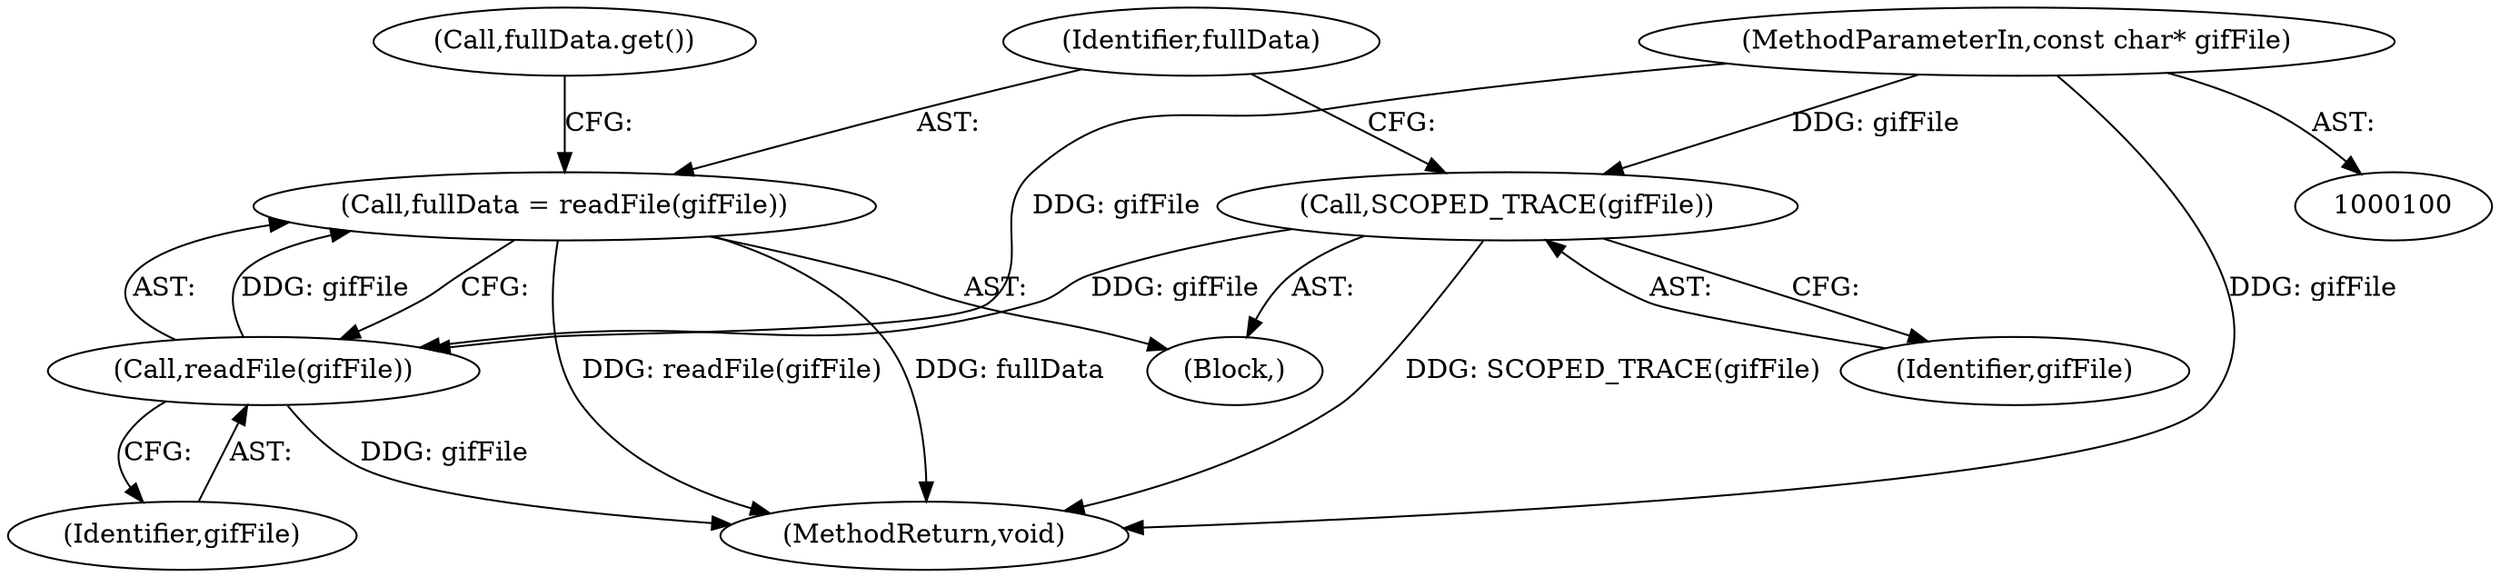 digraph "1_Chrome_4f9c9adef4036aff60b734b4a0045c43c320fe1d_1@API" {
"1000106" [label="(Call,fullData = readFile(gifFile))"];
"1000108" [label="(Call,readFile(gifFile))"];
"1000103" [label="(Call,SCOPED_TRACE(gifFile))"];
"1000101" [label="(MethodParameterIn,const char* gifFile)"];
"1000103" [label="(Call,SCOPED_TRACE(gifFile))"];
"1000101" [label="(MethodParameterIn,const char* gifFile)"];
"1000109" [label="(Identifier,gifFile)"];
"1000108" [label="(Call,readFile(gifFile))"];
"1000212" [label="(MethodReturn,void)"];
"1000102" [label="(Block,)"];
"1000111" [label="(Call,fullData.get())"];
"1000104" [label="(Identifier,gifFile)"];
"1000106" [label="(Call,fullData = readFile(gifFile))"];
"1000107" [label="(Identifier,fullData)"];
"1000106" -> "1000102"  [label="AST: "];
"1000106" -> "1000108"  [label="CFG: "];
"1000107" -> "1000106"  [label="AST: "];
"1000108" -> "1000106"  [label="AST: "];
"1000111" -> "1000106"  [label="CFG: "];
"1000106" -> "1000212"  [label="DDG: readFile(gifFile)"];
"1000106" -> "1000212"  [label="DDG: fullData"];
"1000108" -> "1000106"  [label="DDG: gifFile"];
"1000108" -> "1000109"  [label="CFG: "];
"1000109" -> "1000108"  [label="AST: "];
"1000108" -> "1000212"  [label="DDG: gifFile"];
"1000103" -> "1000108"  [label="DDG: gifFile"];
"1000101" -> "1000108"  [label="DDG: gifFile"];
"1000103" -> "1000102"  [label="AST: "];
"1000103" -> "1000104"  [label="CFG: "];
"1000104" -> "1000103"  [label="AST: "];
"1000107" -> "1000103"  [label="CFG: "];
"1000103" -> "1000212"  [label="DDG: SCOPED_TRACE(gifFile)"];
"1000101" -> "1000103"  [label="DDG: gifFile"];
"1000101" -> "1000100"  [label="AST: "];
"1000101" -> "1000212"  [label="DDG: gifFile"];
}
